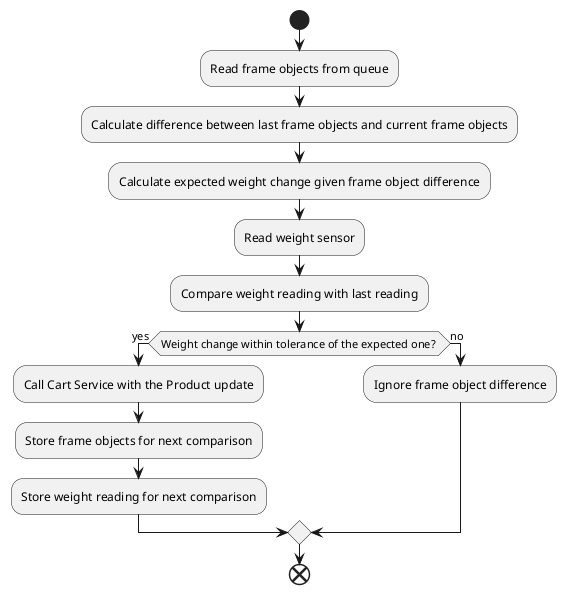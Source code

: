 @startuml Product Recognizer Activity
start
:Read frame objects from queue;

:Calculate difference between last frame objects and current frame objects;

:Calculate expected weight change given frame object difference;

:Read weight sensor;

:Compare weight reading with last reading;

if (Weight change within tolerance of the expected one? ) then (yes)
    :Call Cart Service with the Product update;
    :Store frame objects for next comparison;
    :Store weight reading for next comparison;
else (no)
    :Ignore frame object difference;
endif

end
@enduml